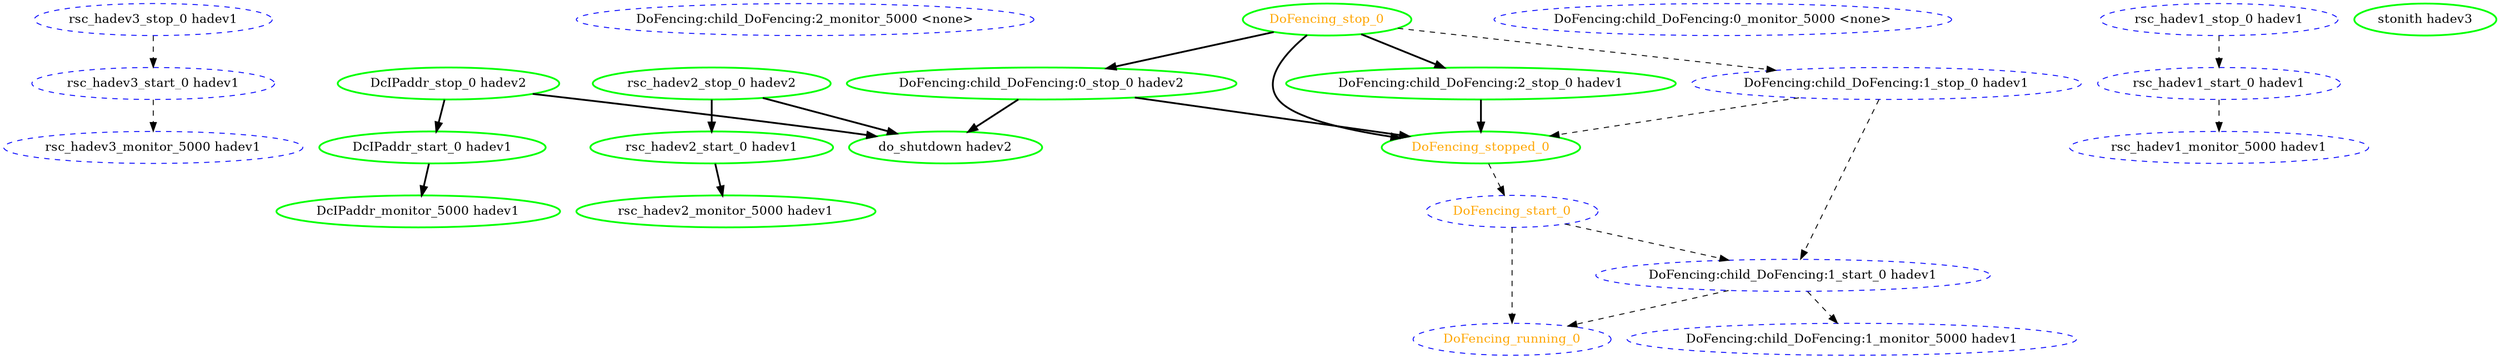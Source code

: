 digraph "g" {
	size = "30,30"
"rsc_hadev3_monitor_5000 hadev1" [ style="dashed" color="blue" fontcolor="black" ]
"DoFencing:child_DoFencing:2_monitor_5000 <none>" [ style="dashed" color="blue" fontcolor="black" ]
"DcIPaddr_monitor_5000 hadev1" [ style=bold color="green" fontcolor="black" ]
"DoFencing:child_DoFencing:0_monitor_5000 <none>" [ style="dashed" color="blue" fontcolor="black" ]
"rsc_hadev2_monitor_5000 hadev1" [ style=bold color="green" fontcolor="black" ]
"rsc_hadev1_monitor_5000 hadev1" [ style="dashed" color="blue" fontcolor="black" ]
"DoFencing:child_DoFencing:1_monitor_5000 hadev1" [ style="dashed" color="blue" fontcolor="black" ]
"DcIPaddr_stop_0 hadev2" [ style=bold color="green" fontcolor="black" ]
"DcIPaddr_start_0 hadev1" [ style=bold color="green" fontcolor="black" ]
"rsc_hadev3_stop_0 hadev1" [ style="dashed" color="blue" fontcolor="black" ]
"rsc_hadev3_start_0 hadev1" [ style="dashed" color="blue" fontcolor="black" ]
"rsc_hadev2_stop_0 hadev2" [ style=bold color="green" fontcolor="black" ]
"rsc_hadev2_start_0 hadev1" [ style=bold color="green" fontcolor="black" ]
"rsc_hadev1_stop_0 hadev1" [ style="dashed" color="blue" fontcolor="black" ]
"rsc_hadev1_start_0 hadev1" [ style="dashed" color="blue" fontcolor="black" ]
"DoFencing:child_DoFencing:0_stop_0 hadev2" [ style=bold color="green" fontcolor="black" ]
"DoFencing:child_DoFencing:1_stop_0 hadev1" [ style="dashed" color="blue" fontcolor="black" ]
"DoFencing:child_DoFencing:1_start_0 hadev1" [ style="dashed" color="blue" fontcolor="black" ]
"DoFencing:child_DoFencing:2_stop_0 hadev1" [ style=bold color="green" fontcolor="black" ]
"DoFencing_start_0" [ style="dashed" color="blue" fontcolor="orange" ]
"DoFencing_running_0" [ style="dashed" color="blue" fontcolor="orange" ]
"DoFencing_stop_0" [ style=bold color="green" fontcolor="orange" ]
"DoFencing_stopped_0" [ style=bold color="green" fontcolor="orange" ]
"stonith hadev3" [ style=bold color="green" fontcolor="black" ]
"do_shutdown hadev2" [ style=bold color="green" fontcolor="black" ]
"rsc_hadev3_start_0 hadev1" -> "rsc_hadev3_monitor_5000 hadev1" [ style = dashed]
"DcIPaddr_start_0 hadev1" -> "DcIPaddr_monitor_5000 hadev1" [ style = bold]
"rsc_hadev2_start_0 hadev1" -> "rsc_hadev2_monitor_5000 hadev1" [ style = bold]
"rsc_hadev1_start_0 hadev1" -> "rsc_hadev1_monitor_5000 hadev1" [ style = dashed]
"DoFencing:child_DoFencing:1_start_0 hadev1" -> "DoFencing:child_DoFencing:1_monitor_5000 hadev1" [ style = dashed]
"DcIPaddr_stop_0 hadev2" -> "DcIPaddr_start_0 hadev1" [ style = bold]
"rsc_hadev3_stop_0 hadev1" -> "rsc_hadev3_start_0 hadev1" [ style = dashed]
"rsc_hadev2_stop_0 hadev2" -> "rsc_hadev2_start_0 hadev1" [ style = bold]
"rsc_hadev1_stop_0 hadev1" -> "rsc_hadev1_start_0 hadev1" [ style = dashed]
"DoFencing_stop_0" -> "DoFencing:child_DoFencing:0_stop_0 hadev2" [ style = bold]
"DoFencing_stop_0" -> "DoFencing:child_DoFencing:1_stop_0 hadev1" [ style = dashed]
"DoFencing:child_DoFencing:1_stop_0 hadev1" -> "DoFencing:child_DoFencing:1_start_0 hadev1" [ style = dashed]
"DoFencing_start_0" -> "DoFencing:child_DoFencing:1_start_0 hadev1" [ style = dashed]
"DoFencing_stop_0" -> "DoFencing:child_DoFencing:2_stop_0 hadev1" [ style = bold]
"DoFencing_stopped_0" -> "DoFencing_start_0" [ style = dashed]
"DoFencing_start_0" -> "DoFencing_running_0" [ style = dashed]
"DoFencing:child_DoFencing:1_start_0 hadev1" -> "DoFencing_running_0" [ style = dashed]
"DoFencing:child_DoFencing:0_stop_0 hadev2" -> "DoFencing_stopped_0" [ style = bold]
"DoFencing:child_DoFencing:1_stop_0 hadev1" -> "DoFencing_stopped_0" [ style = dashed]
"DoFencing:child_DoFencing:2_stop_0 hadev1" -> "DoFencing_stopped_0" [ style = bold]
"DoFencing_stop_0" -> "DoFencing_stopped_0" [ style = bold]
"DcIPaddr_stop_0 hadev2" -> "do_shutdown hadev2" [ style = bold]
"rsc_hadev2_stop_0 hadev2" -> "do_shutdown hadev2" [ style = bold]
"DoFencing:child_DoFencing:0_stop_0 hadev2" -> "do_shutdown hadev2" [ style = bold]
}
